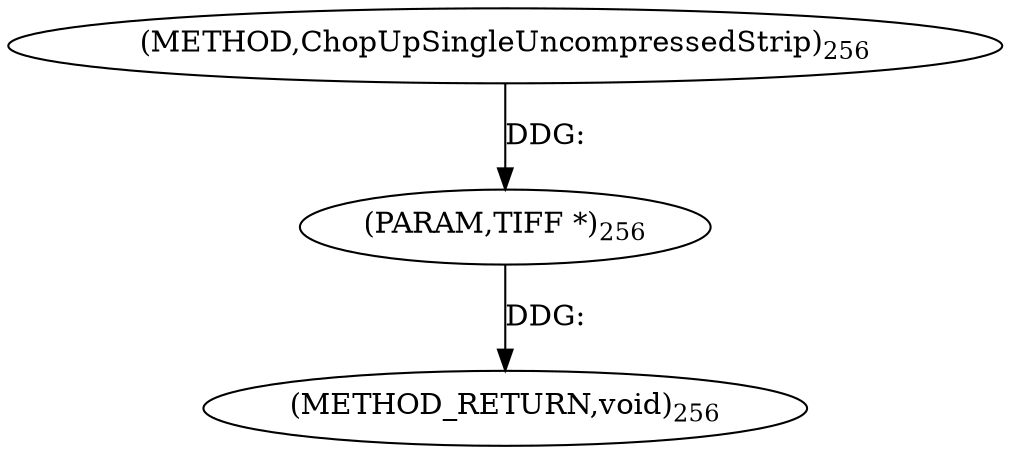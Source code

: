 digraph "ChopUpSingleUncompressedStrip" {  
"78272" [label = <(METHOD,ChopUpSingleUncompressedStrip)<SUB>256</SUB>> ]
"78274" [label = <(METHOD_RETURN,void)<SUB>256</SUB>> ]
"78273" [label = <(PARAM,TIFF *)<SUB>256</SUB>> ]
  "78273" -> "78274"  [ label = "DDG: "] 
  "78272" -> "78273"  [ label = "DDG: "] 
}

